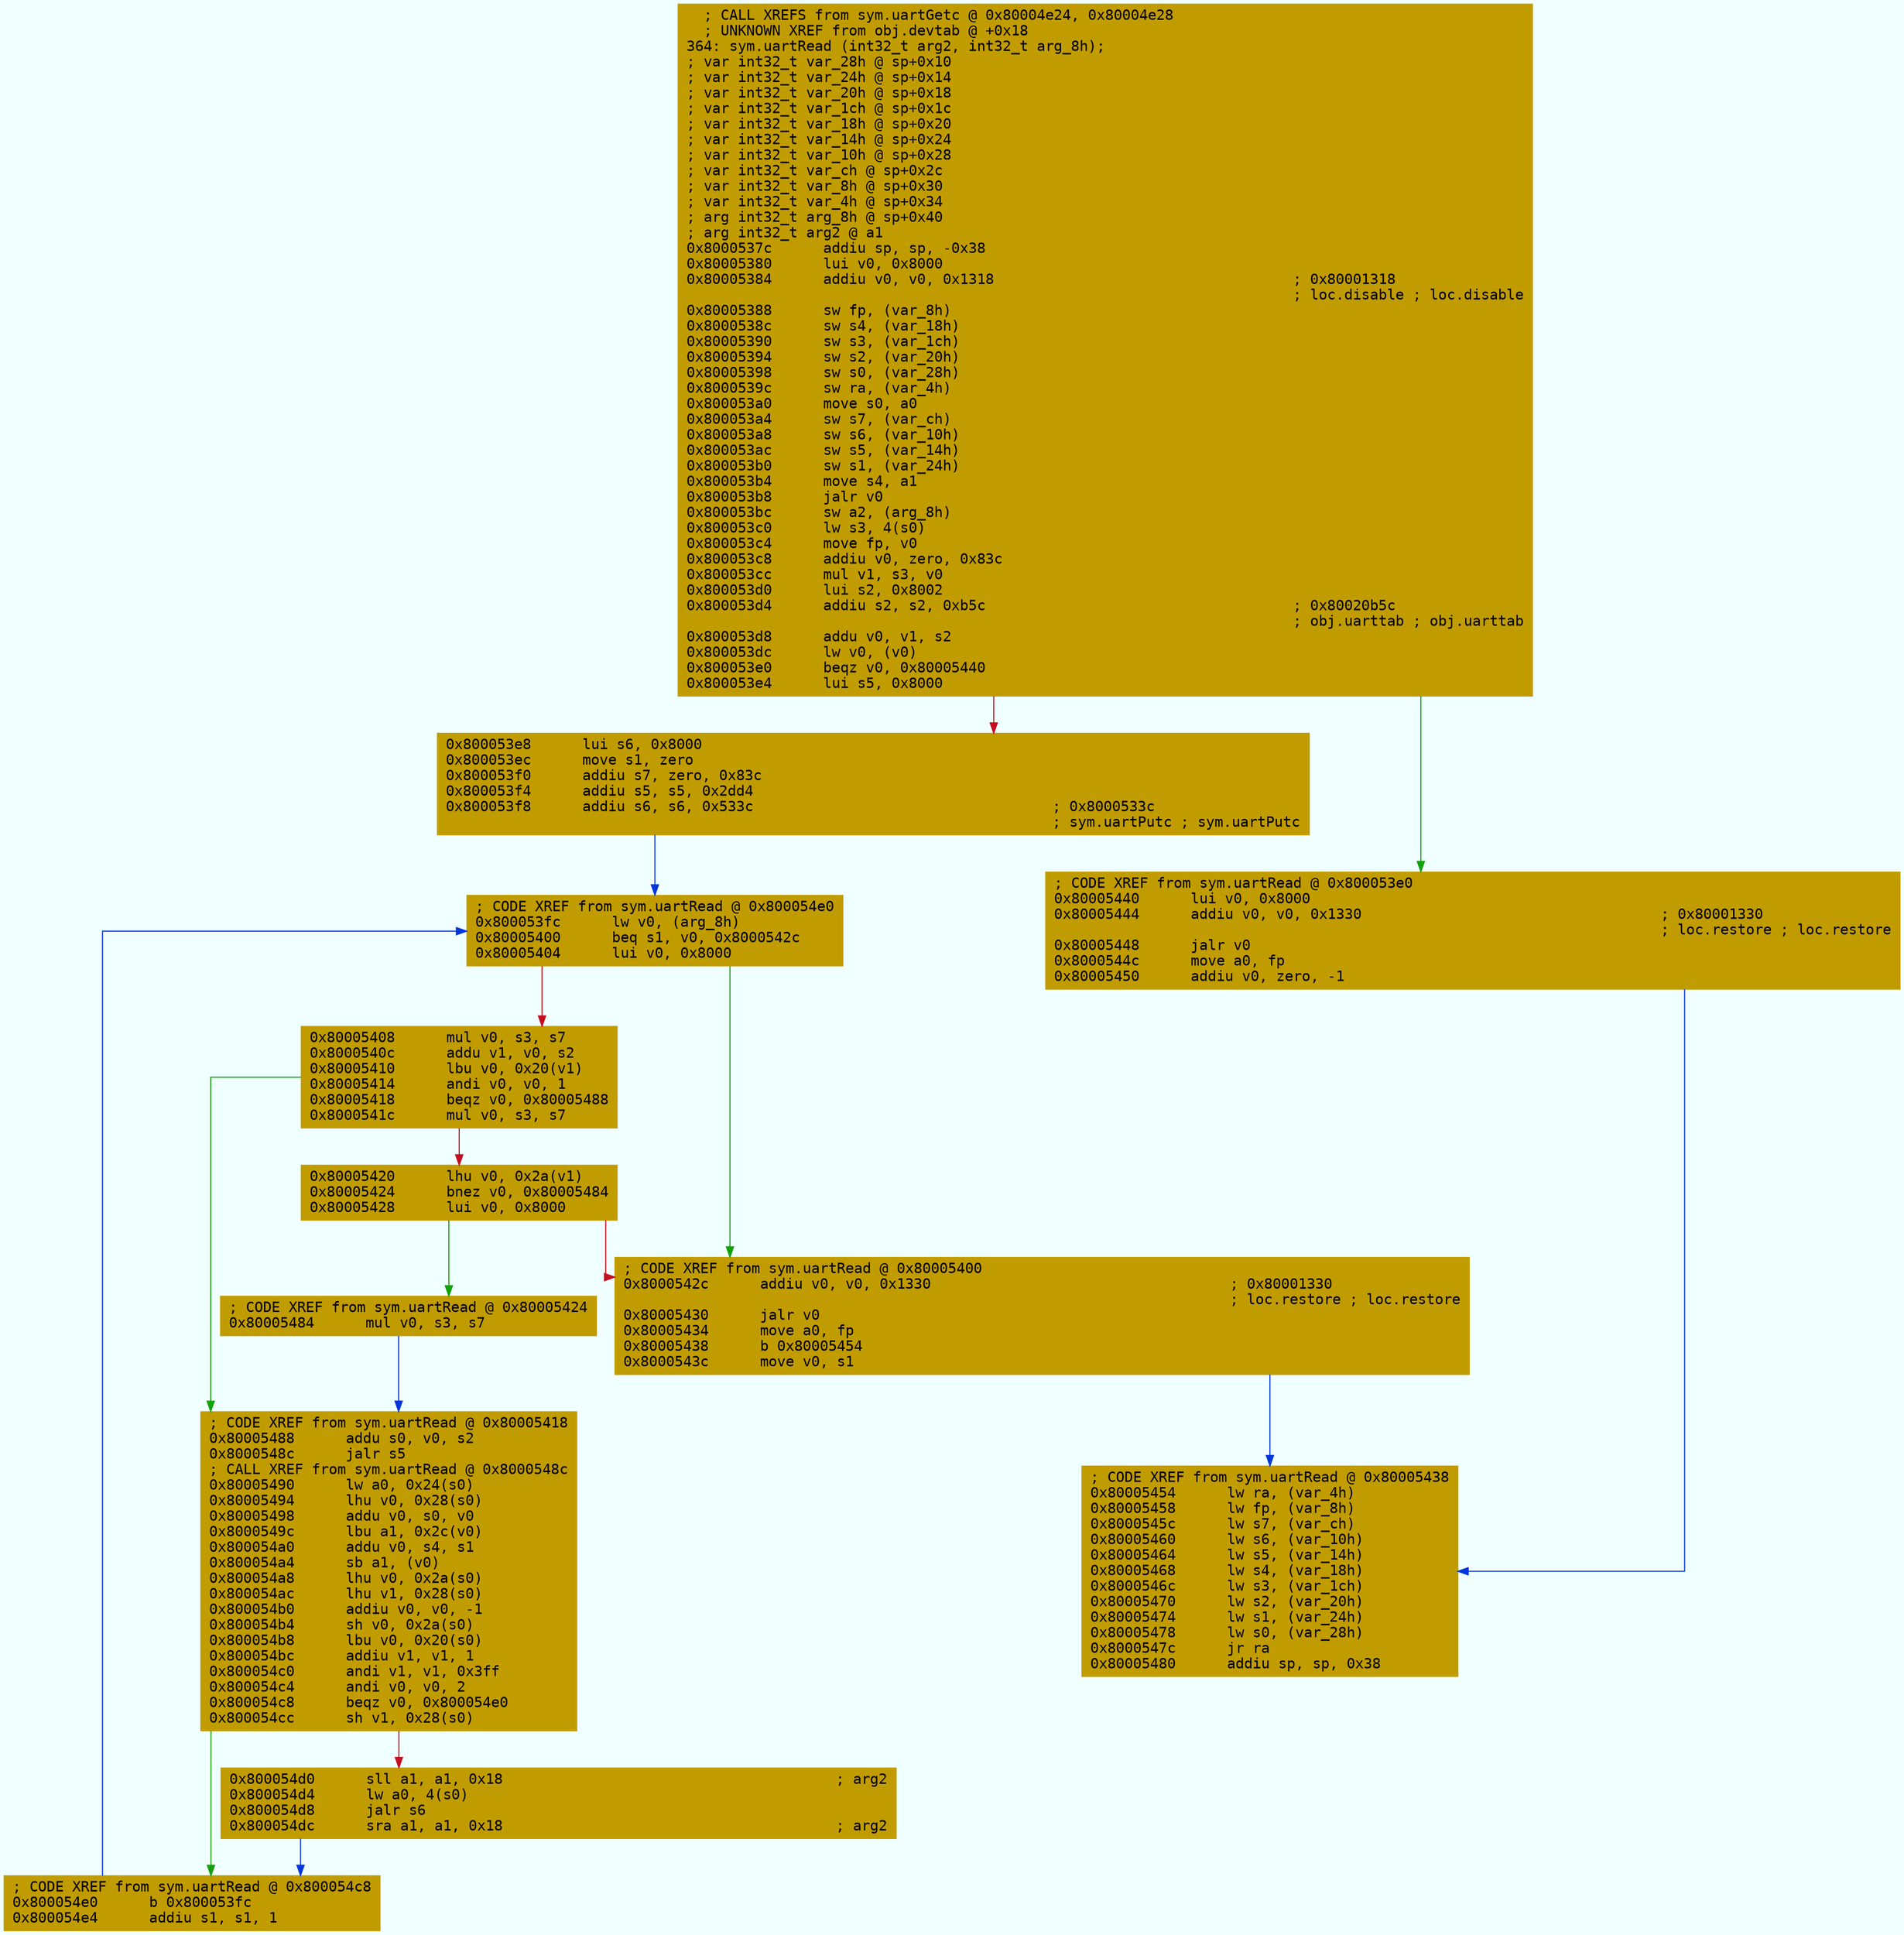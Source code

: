digraph code {
	graph [bgcolor=azure fontsize=8 fontname="Courier" splines="ortho"];
	node [fillcolor=gray style=filled shape=box];
	edge [arrowhead="normal"];
	"0x8000537c" [URL="sym.uartRead/0x8000537c", fillcolor="#c19c00",color="#c19c00", fontname="Courier",label="  ; CALL XREFS from sym.uartGetc @ 0x80004e24, 0x80004e28\l  ; UNKNOWN XREF from obj.devtab @ +0x18\l364: sym.uartRead (int32_t arg2, int32_t arg_8h);\l; var int32_t var_28h @ sp+0x10\l; var int32_t var_24h @ sp+0x14\l; var int32_t var_20h @ sp+0x18\l; var int32_t var_1ch @ sp+0x1c\l; var int32_t var_18h @ sp+0x20\l; var int32_t var_14h @ sp+0x24\l; var int32_t var_10h @ sp+0x28\l; var int32_t var_ch @ sp+0x2c\l; var int32_t var_8h @ sp+0x30\l; var int32_t var_4h @ sp+0x34\l; arg int32_t arg_8h @ sp+0x40\l; arg int32_t arg2 @ a1\l0x8000537c      addiu sp, sp, -0x38\l0x80005380      lui v0, 0x8000\l0x80005384      addiu v0, v0, 0x1318                                   ; 0x80001318\l                                                                       ; loc.disable ; loc.disable\l0x80005388      sw fp, (var_8h)\l0x8000538c      sw s4, (var_18h)\l0x80005390      sw s3, (var_1ch)\l0x80005394      sw s2, (var_20h)\l0x80005398      sw s0, (var_28h)\l0x8000539c      sw ra, (var_4h)\l0x800053a0      move s0, a0\l0x800053a4      sw s7, (var_ch)\l0x800053a8      sw s6, (var_10h)\l0x800053ac      sw s5, (var_14h)\l0x800053b0      sw s1, (var_24h)\l0x800053b4      move s4, a1\l0x800053b8      jalr v0\l0x800053bc      sw a2, (arg_8h)\l0x800053c0      lw s3, 4(s0)\l0x800053c4      move fp, v0\l0x800053c8      addiu v0, zero, 0x83c\l0x800053cc      mul v1, s3, v0\l0x800053d0      lui s2, 0x8002\l0x800053d4      addiu s2, s2, 0xb5c                                    ; 0x80020b5c\l                                                                       ; obj.uarttab ; obj.uarttab\l0x800053d8      addu v0, v1, s2\l0x800053dc      lw v0, (v0)\l0x800053e0      beqz v0, 0x80005440\l0x800053e4      lui s5, 0x8000\l"]
	"0x800053e8" [URL="sym.uartRead/0x800053e8", fillcolor="#c19c00",color="#c19c00", fontname="Courier",label="0x800053e8      lui s6, 0x8000\l0x800053ec      move s1, zero\l0x800053f0      addiu s7, zero, 0x83c\l0x800053f4      addiu s5, s5, 0x2dd4\l0x800053f8      addiu s6, s6, 0x533c                                   ; 0x8000533c\l                                                                       ; sym.uartPutc ; sym.uartPutc\l"]
	"0x800053fc" [URL="sym.uartRead/0x800053fc", fillcolor="#c19c00",color="#c19c00", fontname="Courier",label="; CODE XREF from sym.uartRead @ 0x800054e0\l0x800053fc      lw v0, (arg_8h)\l0x80005400      beq s1, v0, 0x8000542c\l0x80005404      lui v0, 0x8000\l"]
	"0x80005408" [URL="sym.uartRead/0x80005408", fillcolor="#c19c00",color="#c19c00", fontname="Courier",label="0x80005408      mul v0, s3, s7\l0x8000540c      addu v1, v0, s2\l0x80005410      lbu v0, 0x20(v1)\l0x80005414      andi v0, v0, 1\l0x80005418      beqz v0, 0x80005488\l0x8000541c      mul v0, s3, s7\l"]
	"0x80005420" [URL="sym.uartRead/0x80005420", fillcolor="#c19c00",color="#c19c00", fontname="Courier",label="0x80005420      lhu v0, 0x2a(v1)\l0x80005424      bnez v0, 0x80005484\l0x80005428      lui v0, 0x8000\l"]
	"0x8000542c" [URL="sym.uartRead/0x8000542c", fillcolor="#c19c00",color="#c19c00", fontname="Courier",label="; CODE XREF from sym.uartRead @ 0x80005400\l0x8000542c      addiu v0, v0, 0x1330                                   ; 0x80001330\l                                                                       ; loc.restore ; loc.restore\l0x80005430      jalr v0\l0x80005434      move a0, fp\l0x80005438      b 0x80005454\l0x8000543c      move v0, s1\l"]
	"0x80005440" [URL="sym.uartRead/0x80005440", fillcolor="#c19c00",color="#c19c00", fontname="Courier",label="; CODE XREF from sym.uartRead @ 0x800053e0\l0x80005440      lui v0, 0x8000\l0x80005444      addiu v0, v0, 0x1330                                   ; 0x80001330\l                                                                       ; loc.restore ; loc.restore\l0x80005448      jalr v0\l0x8000544c      move a0, fp\l0x80005450      addiu v0, zero, -1\l"]
	"0x80005454" [URL="sym.uartRead/0x80005454", fillcolor="#c19c00",color="#c19c00", fontname="Courier",label="; CODE XREF from sym.uartRead @ 0x80005438\l0x80005454      lw ra, (var_4h)\l0x80005458      lw fp, (var_8h)\l0x8000545c      lw s7, (var_ch)\l0x80005460      lw s6, (var_10h)\l0x80005464      lw s5, (var_14h)\l0x80005468      lw s4, (var_18h)\l0x8000546c      lw s3, (var_1ch)\l0x80005470      lw s2, (var_20h)\l0x80005474      lw s1, (var_24h)\l0x80005478      lw s0, (var_28h)\l0x8000547c      jr ra\l0x80005480      addiu sp, sp, 0x38\l"]
	"0x80005484" [URL="sym.uartRead/0x80005484", fillcolor="#c19c00",color="#c19c00", fontname="Courier",label="; CODE XREF from sym.uartRead @ 0x80005424\l0x80005484      mul v0, s3, s7\l"]
	"0x80005488" [URL="sym.uartRead/0x80005488", fillcolor="#c19c00",color="#c19c00", fontname="Courier",label="; CODE XREF from sym.uartRead @ 0x80005418\l0x80005488      addu s0, v0, s2\l0x8000548c      jalr s5\l; CALL XREF from sym.uartRead @ 0x8000548c\l0x80005490      lw a0, 0x24(s0)\l0x80005494      lhu v0, 0x28(s0)\l0x80005498      addu v0, s0, v0\l0x8000549c      lbu a1, 0x2c(v0)\l0x800054a0      addu v0, s4, s1\l0x800054a4      sb a1, (v0)\l0x800054a8      lhu v0, 0x2a(s0)\l0x800054ac      lhu v1, 0x28(s0)\l0x800054b0      addiu v0, v0, -1\l0x800054b4      sh v0, 0x2a(s0)\l0x800054b8      lbu v0, 0x20(s0)\l0x800054bc      addiu v1, v1, 1\l0x800054c0      andi v1, v1, 0x3ff\l0x800054c4      andi v0, v0, 2\l0x800054c8      beqz v0, 0x800054e0\l0x800054cc      sh v1, 0x28(s0)\l"]
	"0x800054d0" [URL="sym.uartRead/0x800054d0", fillcolor="#c19c00",color="#c19c00", fontname="Courier",label="0x800054d0      sll a1, a1, 0x18                                       ; arg2\l0x800054d4      lw a0, 4(s0)\l0x800054d8      jalr s6\l0x800054dc      sra a1, a1, 0x18                                       ; arg2\l"]
	"0x800054e0" [URL="sym.uartRead/0x800054e0", fillcolor="#c19c00",color="#c19c00", fontname="Courier",label="; CODE XREF from sym.uartRead @ 0x800054c8\l0x800054e0      b 0x800053fc\l0x800054e4      addiu s1, s1, 1\l"]
        "0x8000537c" -> "0x80005440" [color="#13a10e"];
        "0x8000537c" -> "0x800053e8" [color="#c50f1f"];
        "0x800053e8" -> "0x800053fc" [color="#0037da"];
        "0x800053fc" -> "0x8000542c" [color="#13a10e"];
        "0x800053fc" -> "0x80005408" [color="#c50f1f"];
        "0x80005408" -> "0x80005488" [color="#13a10e"];
        "0x80005408" -> "0x80005420" [color="#c50f1f"];
        "0x80005420" -> "0x80005484" [color="#13a10e"];
        "0x80005420" -> "0x8000542c" [color="#c50f1f"];
        "0x8000542c" -> "0x80005454" [color="#0037da"];
        "0x80005440" -> "0x80005454" [color="#0037da"];
        "0x80005484" -> "0x80005488" [color="#0037da"];
        "0x80005488" -> "0x800054e0" [color="#13a10e"];
        "0x80005488" -> "0x800054d0" [color="#c50f1f"];
        "0x800054d0" -> "0x800054e0" [color="#0037da"];
        "0x800054e0" -> "0x800053fc" [color="#0037da"];
}
